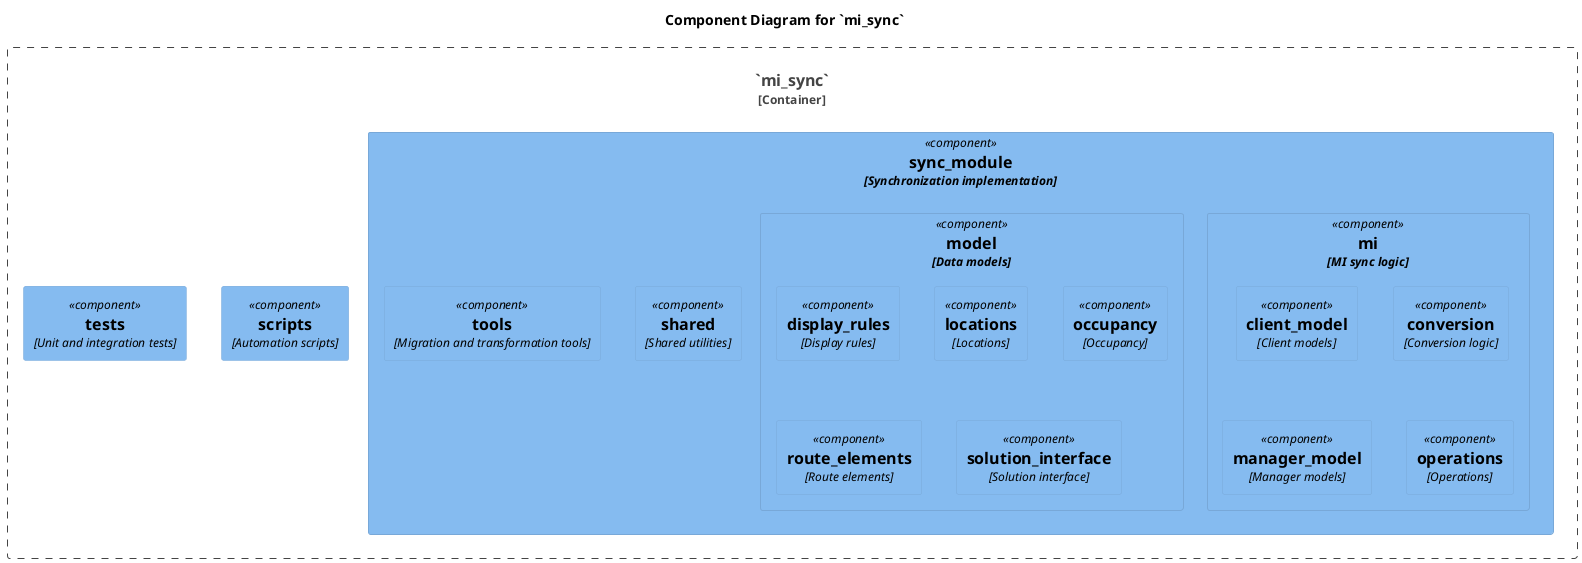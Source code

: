 @startuml C4_Component_mi_sync
!include <C4/C4_Component.puml>

title Component Diagram for `mi_sync`

Container_Boundary(mi_sync, "`mi_sync`") {
    Component(sync_module, "sync_module", "Synchronization implementation") {
        Component(mi, "mi", "MI sync logic") {
            Component(client_model, "client_model", "Client models")
            Component(conversion, "conversion", "Conversion logic")
            Component(manager_model, "manager_model", "Manager models")
            Component(operations, "operations", "Operations")
        }
        Component(model, "model", "Data models") {
            Component(display_rules, "display_rules", "Display rules")
            Component(locations, "locations", "Locations")
            Component(occupancy, "occupancy", "Occupancy")
            Component(route_elements, "route_elements", "Route elements")
            Component(solution_interface, "solution_interface", "Solution interface")
        }
        Component(shared, "shared", "Shared utilities")
        Component(tools, "tools", "Migration and transformation tools")
    }

    Component(scripts, "scripts", "Automation scripts")
    Component(tests, "tests", "Unit and integration tests")
}

@enduml